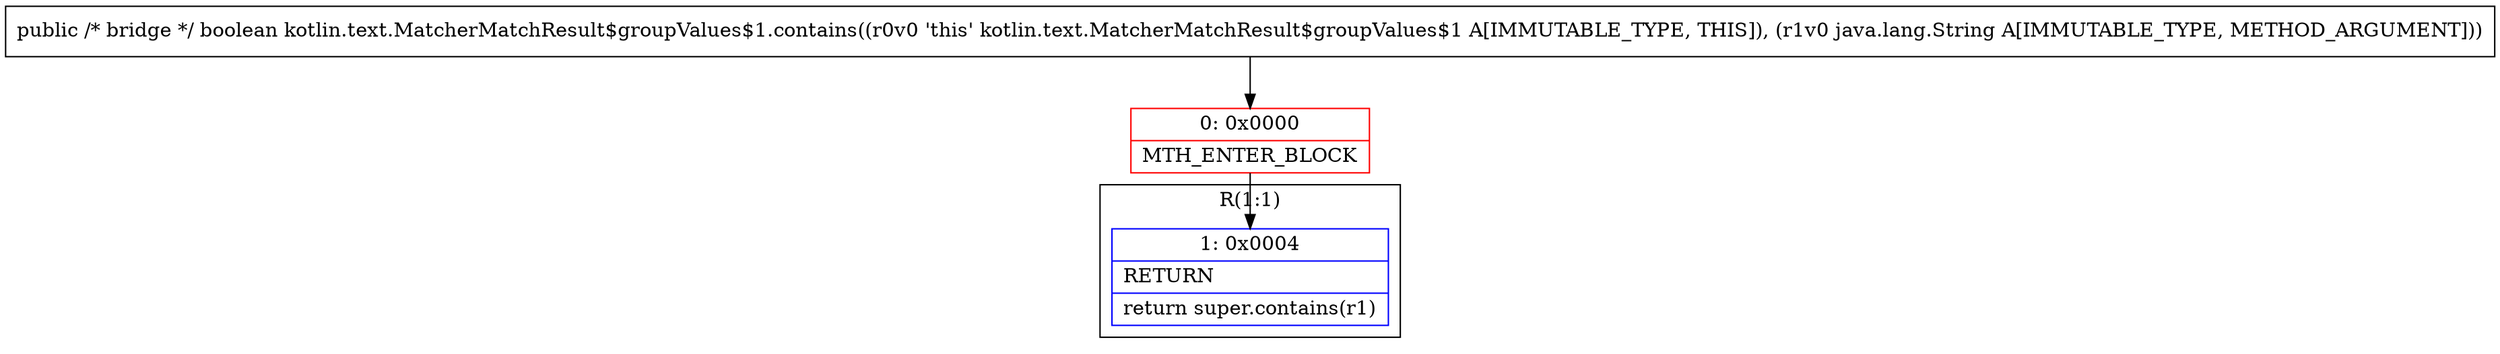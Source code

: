 digraph "CFG forkotlin.text.MatcherMatchResult$groupValues$1.contains(Ljava\/lang\/String;)Z" {
subgraph cluster_Region_93697493 {
label = "R(1:1)";
node [shape=record,color=blue];
Node_1 [shape=record,label="{1\:\ 0x0004|RETURN\l|return super.contains(r1)\l}"];
}
Node_0 [shape=record,color=red,label="{0\:\ 0x0000|MTH_ENTER_BLOCK\l}"];
MethodNode[shape=record,label="{public \/* bridge *\/ boolean kotlin.text.MatcherMatchResult$groupValues$1.contains((r0v0 'this' kotlin.text.MatcherMatchResult$groupValues$1 A[IMMUTABLE_TYPE, THIS]), (r1v0 java.lang.String A[IMMUTABLE_TYPE, METHOD_ARGUMENT])) }"];
MethodNode -> Node_0;
Node_0 -> Node_1;
}

